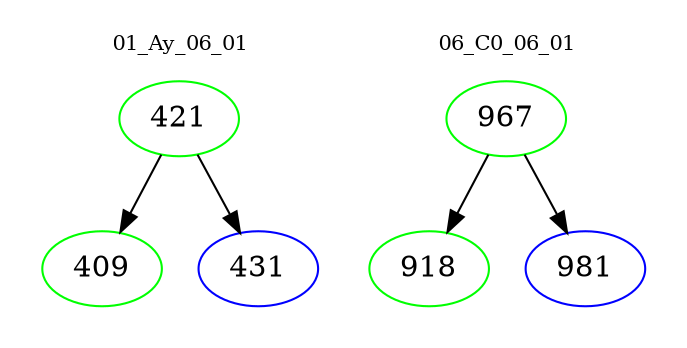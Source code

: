 digraph{
subgraph cluster_0 {
color = white
label = "01_Ay_06_01";
fontsize=10;
T0_421 [label="421", color="green"]
T0_421 -> T0_409 [color="black"]
T0_409 [label="409", color="green"]
T0_421 -> T0_431 [color="black"]
T0_431 [label="431", color="blue"]
}
subgraph cluster_1 {
color = white
label = "06_C0_06_01";
fontsize=10;
T1_967 [label="967", color="green"]
T1_967 -> T1_918 [color="black"]
T1_918 [label="918", color="green"]
T1_967 -> T1_981 [color="black"]
T1_981 [label="981", color="blue"]
}
}
